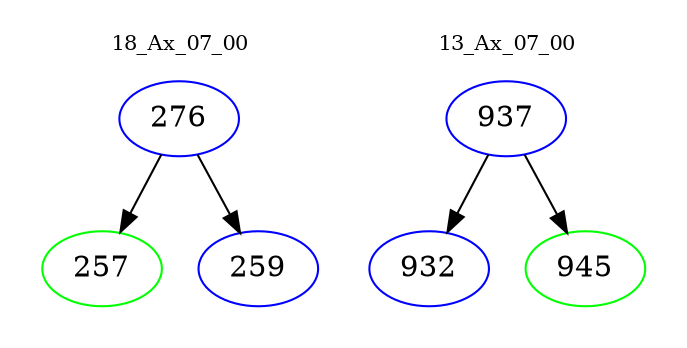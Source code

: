 digraph{
subgraph cluster_0 {
color = white
label = "18_Ax_07_00";
fontsize=10;
T0_276 [label="276", color="blue"]
T0_276 -> T0_257 [color="black"]
T0_257 [label="257", color="green"]
T0_276 -> T0_259 [color="black"]
T0_259 [label="259", color="blue"]
}
subgraph cluster_1 {
color = white
label = "13_Ax_07_00";
fontsize=10;
T1_937 [label="937", color="blue"]
T1_937 -> T1_932 [color="black"]
T1_932 [label="932", color="blue"]
T1_937 -> T1_945 [color="black"]
T1_945 [label="945", color="green"]
}
}
